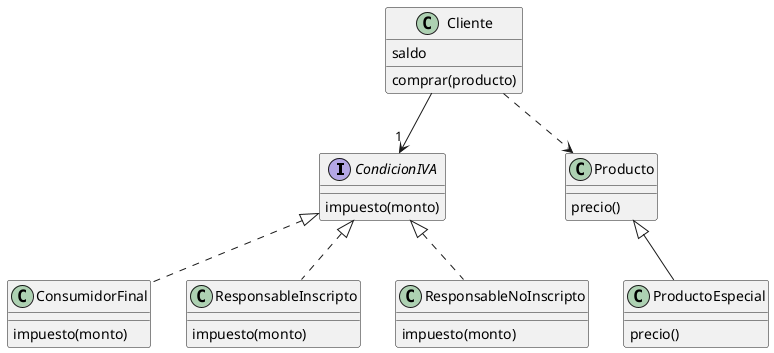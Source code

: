 @startuml Example
interface CondicionIVA {
  impuesto(monto)
}

class ConsumidorFinal implements CondicionIVA {
  impuesto(monto)
}

class ResponsableInscripto implements CondicionIVA {
  impuesto(monto)
}

class ResponsableNoInscripto implements CondicionIVA {
  impuesto(monto)
}

class Cliente {
  saldo
  comprar(producto)
}

Cliente --> "1" CondicionIVA
Cliente ..> Producto 

class Producto {
  precio()
}

class ProductoEspecial extends Producto {
  precio()
}
@enduml
